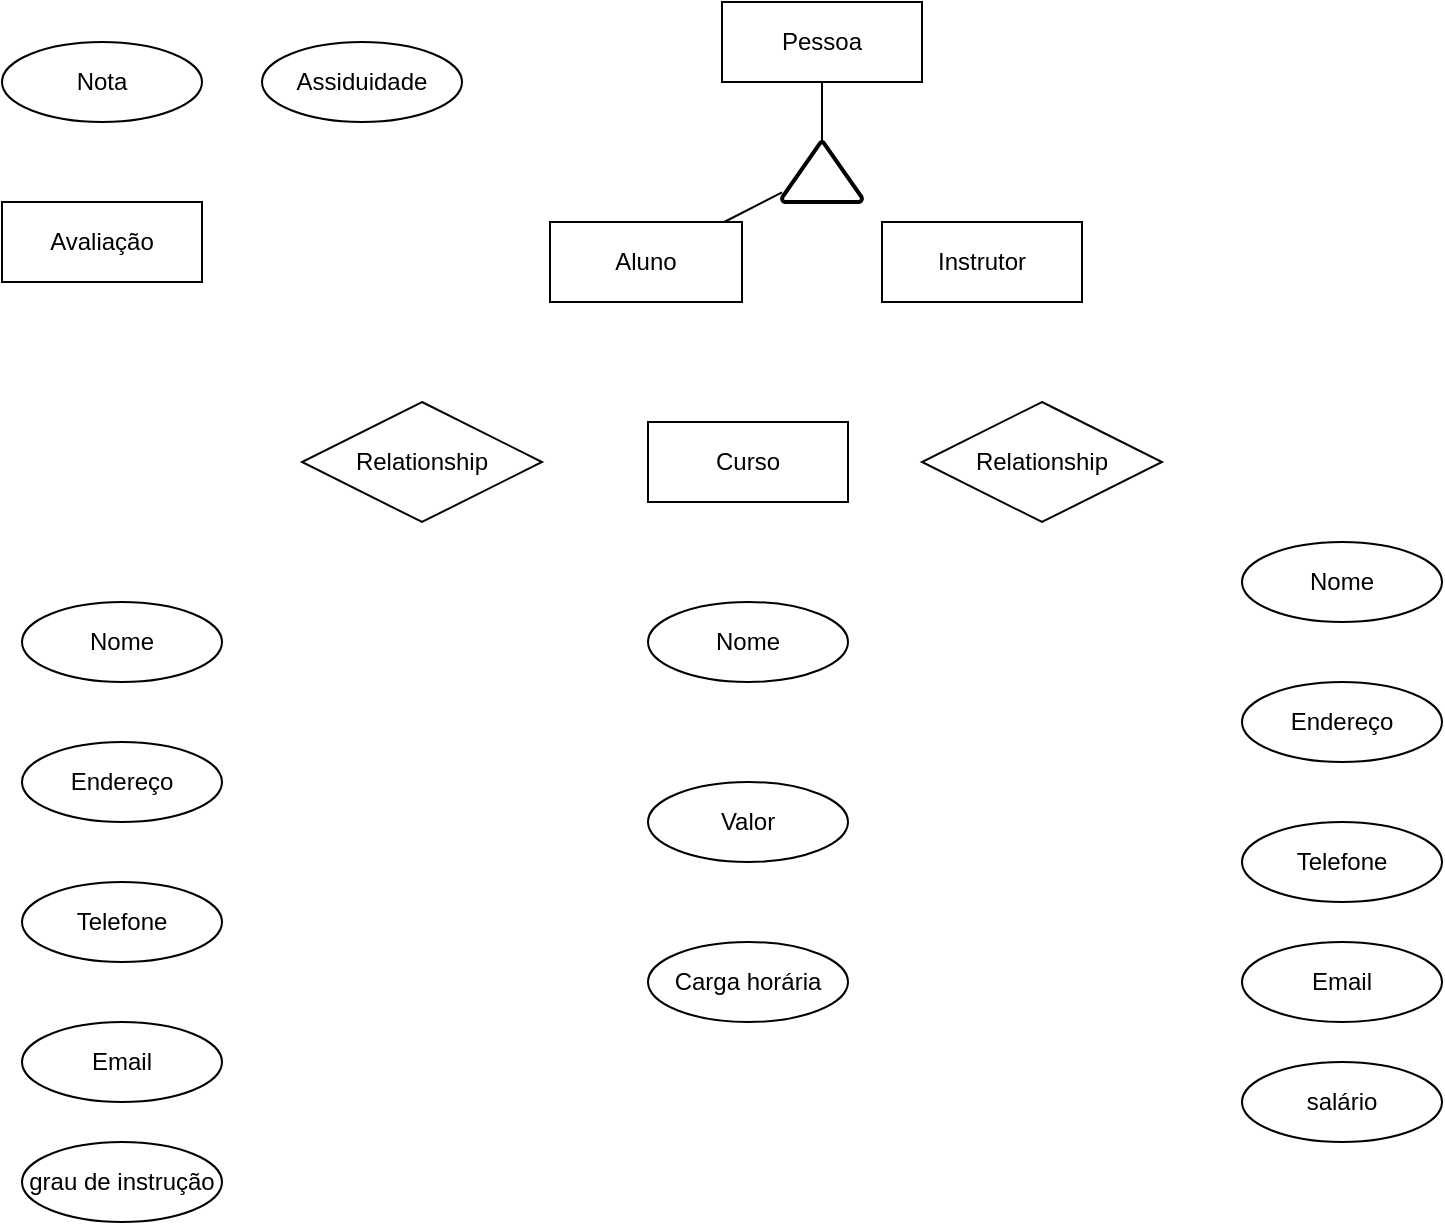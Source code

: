 <mxfile version="26.0.16">
  <diagram name="Página-1" id="GeYfe8w_beSqAfepe232">
    <mxGraphModel dx="926" dy="484" grid="1" gridSize="10" guides="1" tooltips="1" connect="1" arrows="1" fold="1" page="1" pageScale="1" pageWidth="827" pageHeight="1169" math="0" shadow="0">
      <root>
        <mxCell id="0" />
        <mxCell id="1" parent="0" />
        <mxCell id="X9kCdasWsXgwVDJDxiYt-1" value="Curso" style="whiteSpace=wrap;html=1;align=center;" vertex="1" parent="1">
          <mxGeometry x="363" y="510" width="100" height="40" as="geometry" />
        </mxCell>
        <mxCell id="X9kCdasWsXgwVDJDxiYt-2" value="Nome" style="ellipse;whiteSpace=wrap;html=1;align=center;" vertex="1" parent="1">
          <mxGeometry x="363" y="600" width="100" height="40" as="geometry" />
        </mxCell>
        <mxCell id="X9kCdasWsXgwVDJDxiYt-3" value="Relationship" style="shape=rhombus;perimeter=rhombusPerimeter;whiteSpace=wrap;html=1;align=center;" vertex="1" parent="1">
          <mxGeometry x="500" y="500" width="120" height="60" as="geometry" />
        </mxCell>
        <mxCell id="X9kCdasWsXgwVDJDxiYt-4" value="Valor" style="ellipse;whiteSpace=wrap;html=1;align=center;" vertex="1" parent="1">
          <mxGeometry x="363" y="690" width="100" height="40" as="geometry" />
        </mxCell>
        <mxCell id="X9kCdasWsXgwVDJDxiYt-5" value="Carga horária" style="ellipse;whiteSpace=wrap;html=1;align=center;" vertex="1" parent="1">
          <mxGeometry x="363" y="770" width="100" height="40" as="geometry" />
        </mxCell>
        <mxCell id="X9kCdasWsXgwVDJDxiYt-6" value="Instrutor" style="whiteSpace=wrap;html=1;align=center;" vertex="1" parent="1">
          <mxGeometry x="480" y="410" width="100" height="40" as="geometry" />
        </mxCell>
        <mxCell id="X9kCdasWsXgwVDJDxiYt-7" value="Nome" style="ellipse;whiteSpace=wrap;html=1;align=center;" vertex="1" parent="1">
          <mxGeometry x="660" y="570" width="100" height="40" as="geometry" />
        </mxCell>
        <mxCell id="X9kCdasWsXgwVDJDxiYt-8" value="Endereço" style="ellipse;whiteSpace=wrap;html=1;align=center;" vertex="1" parent="1">
          <mxGeometry x="660" y="640" width="100" height="40" as="geometry" />
        </mxCell>
        <mxCell id="X9kCdasWsXgwVDJDxiYt-9" value="Telefone" style="ellipse;whiteSpace=wrap;html=1;align=center;" vertex="1" parent="1">
          <mxGeometry x="660" y="710" width="100" height="40" as="geometry" />
        </mxCell>
        <mxCell id="X9kCdasWsXgwVDJDxiYt-10" value="Email" style="ellipse;whiteSpace=wrap;html=1;align=center;" vertex="1" parent="1">
          <mxGeometry x="660" y="770" width="100" height="40" as="geometry" />
        </mxCell>
        <mxCell id="X9kCdasWsXgwVDJDxiYt-11" value="salário" style="ellipse;whiteSpace=wrap;html=1;align=center;" vertex="1" parent="1">
          <mxGeometry x="660" y="830" width="100" height="40" as="geometry" />
        </mxCell>
        <mxCell id="X9kCdasWsXgwVDJDxiYt-26" value="" style="edgeStyle=none;rounded=0;orthogonalLoop=1;jettySize=auto;html=1;endArrow=none;startFill=0;" edge="1" parent="1" source="X9kCdasWsXgwVDJDxiYt-12" target="X9kCdasWsXgwVDJDxiYt-23">
          <mxGeometry relative="1" as="geometry" />
        </mxCell>
        <mxCell id="X9kCdasWsXgwVDJDxiYt-12" value="Aluno" style="whiteSpace=wrap;html=1;align=center;" vertex="1" parent="1">
          <mxGeometry x="314" y="410" width="96" height="40" as="geometry" />
        </mxCell>
        <mxCell id="X9kCdasWsXgwVDJDxiYt-13" value="Relationship" style="shape=rhombus;perimeter=rhombusPerimeter;whiteSpace=wrap;html=1;align=center;" vertex="1" parent="1">
          <mxGeometry x="190" y="500" width="120" height="60" as="geometry" />
        </mxCell>
        <mxCell id="X9kCdasWsXgwVDJDxiYt-14" value="Nome" style="ellipse;whiteSpace=wrap;html=1;align=center;" vertex="1" parent="1">
          <mxGeometry x="50" y="600" width="100" height="40" as="geometry" />
        </mxCell>
        <mxCell id="X9kCdasWsXgwVDJDxiYt-15" value="Endereço" style="ellipse;whiteSpace=wrap;html=1;align=center;" vertex="1" parent="1">
          <mxGeometry x="50" y="670" width="100" height="40" as="geometry" />
        </mxCell>
        <mxCell id="X9kCdasWsXgwVDJDxiYt-16" value="Telefone" style="ellipse;whiteSpace=wrap;html=1;align=center;" vertex="1" parent="1">
          <mxGeometry x="50" y="740" width="100" height="40" as="geometry" />
        </mxCell>
        <mxCell id="X9kCdasWsXgwVDJDxiYt-17" value="Email" style="ellipse;whiteSpace=wrap;html=1;align=center;" vertex="1" parent="1">
          <mxGeometry x="50" y="810" width="100" height="40" as="geometry" />
        </mxCell>
        <mxCell id="X9kCdasWsXgwVDJDxiYt-18" value="grau de instrução" style="ellipse;whiteSpace=wrap;html=1;align=center;" vertex="1" parent="1">
          <mxGeometry x="50" y="870" width="100" height="40" as="geometry" />
        </mxCell>
        <mxCell id="X9kCdasWsXgwVDJDxiYt-19" value="Avaliação" style="whiteSpace=wrap;html=1;align=center;" vertex="1" parent="1">
          <mxGeometry x="40" y="400" width="100" height="40" as="geometry" />
        </mxCell>
        <mxCell id="X9kCdasWsXgwVDJDxiYt-20" value="Nota" style="ellipse;whiteSpace=wrap;html=1;align=center;" vertex="1" parent="1">
          <mxGeometry x="40" y="320" width="100" height="40" as="geometry" />
        </mxCell>
        <mxCell id="X9kCdasWsXgwVDJDxiYt-21" value="Assiduidade" style="ellipse;whiteSpace=wrap;html=1;align=center;" vertex="1" parent="1">
          <mxGeometry x="170" y="320" width="100" height="40" as="geometry" />
        </mxCell>
        <mxCell id="X9kCdasWsXgwVDJDxiYt-25" value="" style="edgeStyle=orthogonalEdgeStyle;rounded=0;orthogonalLoop=1;jettySize=auto;html=1;endArrow=none;startFill=0;" edge="1" parent="1" source="X9kCdasWsXgwVDJDxiYt-22" target="X9kCdasWsXgwVDJDxiYt-23">
          <mxGeometry relative="1" as="geometry" />
        </mxCell>
        <mxCell id="X9kCdasWsXgwVDJDxiYt-22" value="Pessoa" style="whiteSpace=wrap;html=1;align=center;" vertex="1" parent="1">
          <mxGeometry x="400" y="300" width="100" height="40" as="geometry" />
        </mxCell>
        <mxCell id="X9kCdasWsXgwVDJDxiYt-23" value="" style="strokeWidth=2;html=1;shape=mxgraph.flowchart.extract_or_measurement;whiteSpace=wrap;" vertex="1" parent="1">
          <mxGeometry x="430" y="370" width="40" height="30" as="geometry" />
        </mxCell>
      </root>
    </mxGraphModel>
  </diagram>
</mxfile>
